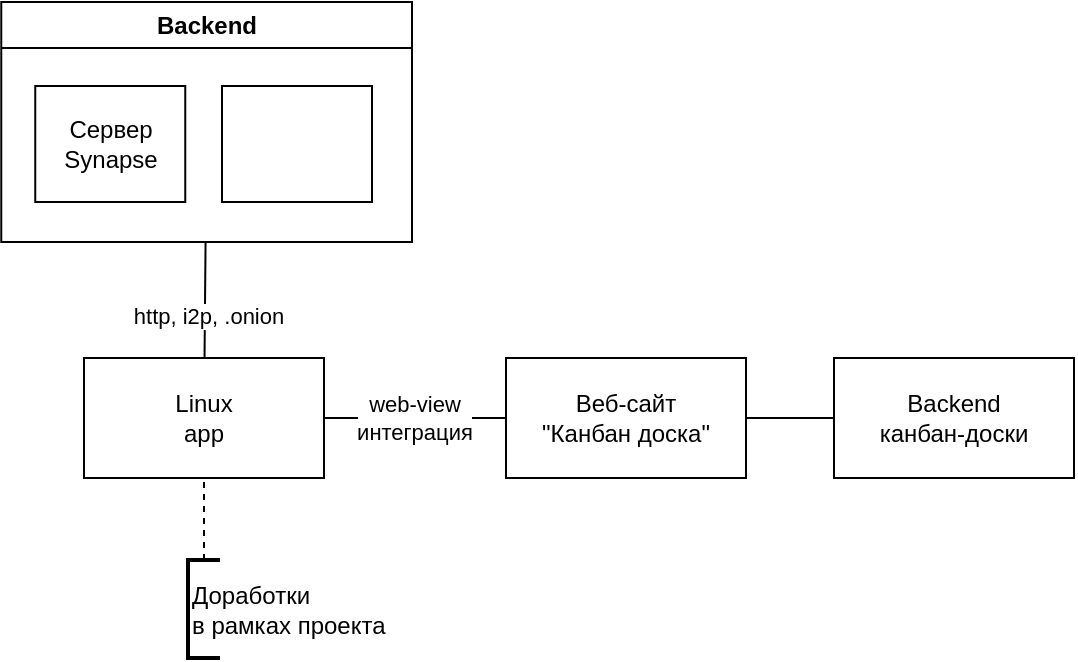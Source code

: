 <mxfile version="21.6.8" type="github" pages="2">
  <diagram name="system design" id="SgtEmG0GpjzjVtyweG8o">
    <mxGraphModel dx="-83" dy="8494" grid="0" gridSize="10" guides="1" tooltips="1" connect="1" arrows="1" fold="1" page="0" pageScale="1" pageWidth="827" pageHeight="1169" math="0" shadow="0">
      <root>
        <mxCell id="0" />
        <mxCell id="1" parent="0" />
        <mxCell id="_60mDyvAbEM9UX_iTlZ9-2" value="Backend &lt;br&gt;канбан-доски" style="rounded=0;whiteSpace=wrap;html=1;" vertex="1" parent="1">
          <mxGeometry x="1350" y="-7432" width="120" height="60" as="geometry" />
        </mxCell>
        <mxCell id="_60mDyvAbEM9UX_iTlZ9-7" style="edgeStyle=orthogonalEdgeStyle;rounded=0;orthogonalLoop=1;jettySize=auto;html=1;endArrow=none;endFill=0;entryX=0;entryY=0.5;entryDx=0;entryDy=0;" edge="1" parent="1" source="_60mDyvAbEM9UX_iTlZ9-3" target="_60mDyvAbEM9UX_iTlZ9-5">
          <mxGeometry relative="1" as="geometry" />
        </mxCell>
        <mxCell id="_60mDyvAbEM9UX_iTlZ9-24" value="web-view&lt;br&gt;интеграция" style="edgeLabel;html=1;align=center;verticalAlign=middle;resizable=0;points=[];" vertex="1" connectable="0" parent="_60mDyvAbEM9UX_iTlZ9-7">
          <mxGeometry x="-0.007" relative="1" as="geometry">
            <mxPoint as="offset" />
          </mxGeometry>
        </mxCell>
        <mxCell id="_60mDyvAbEM9UX_iTlZ9-14" style="rounded=0;orthogonalLoop=1;jettySize=auto;html=1;endArrow=none;endFill=0;" edge="1" parent="1" source="_60mDyvAbEM9UX_iTlZ9-3" target="_60mDyvAbEM9UX_iTlZ9-20">
          <mxGeometry relative="1" as="geometry">
            <mxPoint x="1035" y="-7522" as="targetPoint" />
          </mxGeometry>
        </mxCell>
        <mxCell id="_60mDyvAbEM9UX_iTlZ9-19" value="http, i2p, .onion" style="edgeLabel;html=1;align=center;verticalAlign=middle;resizable=0;points=[];" vertex="1" connectable="0" parent="_60mDyvAbEM9UX_iTlZ9-14">
          <mxGeometry x="-0.27" y="-1" relative="1" as="geometry">
            <mxPoint as="offset" />
          </mxGeometry>
        </mxCell>
        <mxCell id="_60mDyvAbEM9UX_iTlZ9-3" value="Linux&lt;br&gt;app" style="rounded=0;whiteSpace=wrap;html=1;" vertex="1" parent="1">
          <mxGeometry x="975" y="-7432" width="120" height="60" as="geometry" />
        </mxCell>
        <mxCell id="_60mDyvAbEM9UX_iTlZ9-9" style="edgeStyle=orthogonalEdgeStyle;rounded=0;orthogonalLoop=1;jettySize=auto;html=1;endArrow=none;endFill=0;" edge="1" parent="1" source="_60mDyvAbEM9UX_iTlZ9-5" target="_60mDyvAbEM9UX_iTlZ9-2">
          <mxGeometry relative="1" as="geometry" />
        </mxCell>
        <mxCell id="_60mDyvAbEM9UX_iTlZ9-5" value="Веб-сайт&lt;br&gt;&quot;Канбан доска&quot;&lt;br&gt;" style="rounded=0;whiteSpace=wrap;html=1;" vertex="1" parent="1">
          <mxGeometry x="1186" y="-7432" width="120" height="60" as="geometry" />
        </mxCell>
        <mxCell id="_60mDyvAbEM9UX_iTlZ9-16" style="rounded=0;orthogonalLoop=1;jettySize=auto;html=1;endArrow=none;endFill=0;dashed=1;" edge="1" parent="1" source="_60mDyvAbEM9UX_iTlZ9-15" target="_60mDyvAbEM9UX_iTlZ9-3">
          <mxGeometry relative="1" as="geometry" />
        </mxCell>
        <mxCell id="_60mDyvAbEM9UX_iTlZ9-15" value="Доработки&lt;br&gt;в рамках проекта" style="strokeWidth=2;html=1;shape=mxgraph.flowchart.annotation_1;align=left;pointerEvents=1;" vertex="1" parent="1">
          <mxGeometry x="1027" y="-7331" width="16" height="49" as="geometry" />
        </mxCell>
        <mxCell id="_60mDyvAbEM9UX_iTlZ9-20" value="Backend" style="swimlane;whiteSpace=wrap;html=1;" vertex="1" parent="1">
          <mxGeometry x="933.63" y="-7610" width="205.37" height="120" as="geometry" />
        </mxCell>
        <mxCell id="_60mDyvAbEM9UX_iTlZ9-21" value="Сервер Synapse" style="rounded=0;whiteSpace=wrap;html=1;" vertex="1" parent="_60mDyvAbEM9UX_iTlZ9-20">
          <mxGeometry x="17" y="42" width="75" height="58" as="geometry" />
        </mxCell>
        <mxCell id="_60mDyvAbEM9UX_iTlZ9-23" value="" style="rounded=0;whiteSpace=wrap;html=1;" vertex="1" parent="_60mDyvAbEM9UX_iTlZ9-20">
          <mxGeometry x="110.37" y="42" width="75" height="58" as="geometry" />
        </mxCell>
      </root>
    </mxGraphModel>
  </diagram>
  <diagram id="bE5wVsmSxk-BZoCILN0T" name="юзкейсы">
    <mxGraphModel dx="4880" dy="3485" grid="0" gridSize="10" guides="1" tooltips="1" connect="1" arrows="1" fold="1" page="0" pageScale="1" pageWidth="827" pageHeight="1169" math="0" shadow="0">
      <root>
        <mxCell id="0" />
        <mxCell id="1" parent="0" />
        <mxCell id="_CpVrrbbG1iA5oKgUDlh-3" style="rounded=0;orthogonalLoop=1;jettySize=auto;html=1;endArrow=none;endFill=0;" edge="1" parent="1" source="_CpVrrbbG1iA5oKgUDlh-1" target="_CpVrrbbG1iA5oKgUDlh-2">
          <mxGeometry relative="1" as="geometry" />
        </mxCell>
        <mxCell id="_CpVrrbbG1iA5oKgUDlh-1" value="Пользователь&lt;br&gt;ShildiChat" style="shape=umlActor;verticalLabelPosition=bottom;verticalAlign=top;html=1;outlineConnect=0;" vertex="1" parent="1">
          <mxGeometry x="-94" y="81" width="30" height="60" as="geometry" />
        </mxCell>
        <mxCell id="_CpVrrbbG1iA5oKgUDlh-5" style="rounded=0;orthogonalLoop=1;jettySize=auto;html=1;endArrow=none;endFill=0;" edge="1" parent="1" source="_CpVrrbbG1iA5oKgUDlh-1" target="_CpVrrbbG1iA5oKgUDlh-4">
          <mxGeometry relative="1" as="geometry">
            <mxPoint x="-169" y="165" as="sourcePoint" />
            <mxPoint x="72" y="76" as="targetPoint" />
          </mxGeometry>
        </mxCell>
        <mxCell id="_CpVrrbbG1iA5oKgUDlh-10" value="ShildiChat" style="swimlane;whiteSpace=wrap;html=1;" vertex="1" parent="1">
          <mxGeometry x="24" y="-269" width="421" height="385" as="geometry" />
        </mxCell>
        <mxCell id="_CpVrrbbG1iA5oKgUDlh-2" value="Открыть экран чата" style="ellipse;whiteSpace=wrap;html=1;" vertex="1" parent="_CpVrrbbG1iA5oKgUDlh-10">
          <mxGeometry x="31" y="67" width="120" height="80" as="geometry" />
        </mxCell>
        <mxCell id="_CpVrrbbG1iA5oKgUDlh-6" value="Добавить виджет" style="ellipse;whiteSpace=wrap;html=1;" vertex="1" parent="_CpVrrbbG1iA5oKgUDlh-10">
          <mxGeometry x="250" y="67" width="120" height="80" as="geometry" />
        </mxCell>
        <mxCell id="_CpVrrbbG1iA5oKgUDlh-7" style="rounded=0;orthogonalLoop=1;jettySize=auto;html=1;endArrow=none;endFill=0;dashed=1;" edge="1" parent="_CpVrrbbG1iA5oKgUDlh-10" source="_CpVrrbbG1iA5oKgUDlh-2" target="_CpVrrbbG1iA5oKgUDlh-6">
          <mxGeometry relative="1" as="geometry" />
        </mxCell>
        <mxCell id="_CpVrrbbG1iA5oKgUDlh-8" value="&amp;lt;&amp;lt;extend&amp;gt;&amp;gt;" style="edgeLabel;html=1;align=center;verticalAlign=middle;resizable=0;points=[];" vertex="1" connectable="0" parent="_CpVrrbbG1iA5oKgUDlh-7">
          <mxGeometry x="-0.164" y="-1" relative="1" as="geometry">
            <mxPoint as="offset" />
          </mxGeometry>
        </mxCell>
        <mxCell id="_CpVrrbbG1iA5oKgUDlh-13" value="Канбан-доска" style="swimlane;whiteSpace=wrap;html=1;" vertex="1" parent="1">
          <mxGeometry x="24" y="141" width="421" height="373" as="geometry" />
        </mxCell>
        <mxCell id="_CpVrrbbG1iA5oKgUDlh-4" value="Управление задачами" style="ellipse;whiteSpace=wrap;html=1;" vertex="1" parent="_CpVrrbbG1iA5oKgUDlh-13">
          <mxGeometry x="29" y="55" width="120" height="80" as="geometry" />
        </mxCell>
        <mxCell id="_CpVrrbbG1iA5oKgUDlh-14" style="rounded=0;orthogonalLoop=1;jettySize=auto;html=1;endArrow=none;endFill=0;" edge="1" parent="1" source="_CpVrrbbG1iA5oKgUDlh-15" target="_CpVrrbbG1iA5oKgUDlh-18">
          <mxGeometry relative="1" as="geometry" />
        </mxCell>
        <mxCell id="_CpVrrbbG1iA5oKgUDlh-15" value="Пользователь&lt;br&gt;ShildiChat" style="shape=umlActor;verticalLabelPosition=bottom;verticalAlign=top;html=1;outlineConnect=0;" vertex="1" parent="1">
          <mxGeometry x="793" y="-171" width="30" height="60" as="geometry" />
        </mxCell>
        <mxCell id="_CpVrrbbG1iA5oKgUDlh-16" style="rounded=0;orthogonalLoop=1;jettySize=auto;html=1;endArrow=none;endFill=0;" edge="1" parent="1" source="_CpVrrbbG1iA5oKgUDlh-15" target="_CpVrrbbG1iA5oKgUDlh-22">
          <mxGeometry relative="1" as="geometry">
            <mxPoint x="604" y="149" as="sourcePoint" />
            <mxPoint x="845" y="60" as="targetPoint" />
          </mxGeometry>
        </mxCell>
        <mxCell id="_CpVrrbbG1iA5oKgUDlh-17" value="ShildiChat" style="swimlane;whiteSpace=wrap;html=1;" vertex="1" parent="1">
          <mxGeometry x="906" y="-280" width="421" height="385" as="geometry" />
        </mxCell>
        <mxCell id="_CpVrrbbG1iA5oKgUDlh-18" value="Открыть экран чата" style="ellipse;whiteSpace=wrap;html=1;" vertex="1" parent="_CpVrrbbG1iA5oKgUDlh-17">
          <mxGeometry x="31" y="67" width="120" height="80" as="geometry" />
        </mxCell>
        <mxCell id="_CpVrrbbG1iA5oKgUDlh-19" value="Добавить виджет" style="ellipse;whiteSpace=wrap;html=1;" vertex="1" parent="_CpVrrbbG1iA5oKgUDlh-17">
          <mxGeometry x="250" y="67" width="120" height="80" as="geometry" />
        </mxCell>
        <mxCell id="_CpVrrbbG1iA5oKgUDlh-20" style="rounded=0;orthogonalLoop=1;jettySize=auto;html=1;endArrow=none;endFill=0;dashed=1;" edge="1" parent="_CpVrrbbG1iA5oKgUDlh-17" source="_CpVrrbbG1iA5oKgUDlh-18" target="_CpVrrbbG1iA5oKgUDlh-19">
          <mxGeometry relative="1" as="geometry" />
        </mxCell>
        <mxCell id="_CpVrrbbG1iA5oKgUDlh-21" value="&amp;lt;&amp;lt;extend&amp;gt;&amp;gt;" style="edgeLabel;html=1;align=center;verticalAlign=middle;resizable=0;points=[];" vertex="1" connectable="0" parent="_CpVrrbbG1iA5oKgUDlh-20">
          <mxGeometry x="-0.164" y="-1" relative="1" as="geometry">
            <mxPoint as="offset" />
          </mxGeometry>
        </mxCell>
        <mxCell id="_CpVrrbbG1iA5oKgUDlh-22" value="Управление задачами" style="ellipse;whiteSpace=wrap;html=1;" vertex="1" parent="_CpVrrbbG1iA5oKgUDlh-17">
          <mxGeometry x="37" y="171" width="120" height="80" as="geometry" />
        </mxCell>
        <mxCell id="_CpVrrbbG1iA5oKgUDlh-23" value="Канбан-доска" style="swimlane;whiteSpace=wrap;html=1;" vertex="1" parent="1">
          <mxGeometry x="57" y="1003" width="616" height="510" as="geometry" />
        </mxCell>
        <mxCell id="_CpVrrbbG1iA5oKgUDlh-24" value="Включить nuke-password в настройках" style="ellipse;whiteSpace=wrap;html=1;" vertex="1" parent="_CpVrrbbG1iA5oKgUDlh-23">
          <mxGeometry x="412" y="65" width="120" height="80" as="geometry" />
        </mxCell>
        <mxCell id="_CpVrrbbG1iA5oKgUDlh-25" value="Ввести nuke-пароль&amp;nbsp;" style="ellipse;whiteSpace=wrap;html=1;" vertex="1" parent="_CpVrrbbG1iA5oKgUDlh-23">
          <mxGeometry x="206" y="135" width="120" height="80" as="geometry" />
        </mxCell>
        <mxCell id="_CpVrrbbG1iA5oKgUDlh-26" value="?? подтвердить активацию фичи" style="ellipse;whiteSpace=wrap;html=1;" vertex="1" parent="_CpVrrbbG1iA5oKgUDlh-23">
          <mxGeometry x="390" y="215" width="120" height="80" as="geometry" />
        </mxCell>
        <mxCell id="_CpVrrbbG1iA5oKgUDlh-27" style="rounded=0;orthogonalLoop=1;jettySize=auto;html=1;endArrow=none;endFill=0;dashed=1;" edge="1" parent="_CpVrrbbG1iA5oKgUDlh-23" source="_CpVrrbbG1iA5oKgUDlh-25" target="_CpVrrbbG1iA5oKgUDlh-24">
          <mxGeometry relative="1" as="geometry">
            <mxPoint x="196" y="212" as="sourcePoint" />
            <mxPoint x="295" y="212" as="targetPoint" />
          </mxGeometry>
        </mxCell>
        <mxCell id="_CpVrrbbG1iA5oKgUDlh-28" value="&amp;lt;&amp;lt;include&amp;gt;&amp;gt;" style="edgeLabel;html=1;align=center;verticalAlign=middle;resizable=0;points=[];" vertex="1" connectable="0" parent="_CpVrrbbG1iA5oKgUDlh-27">
          <mxGeometry x="-0.164" y="-1" relative="1" as="geometry">
            <mxPoint as="offset" />
          </mxGeometry>
        </mxCell>
      </root>
    </mxGraphModel>
  </diagram>
</mxfile>
